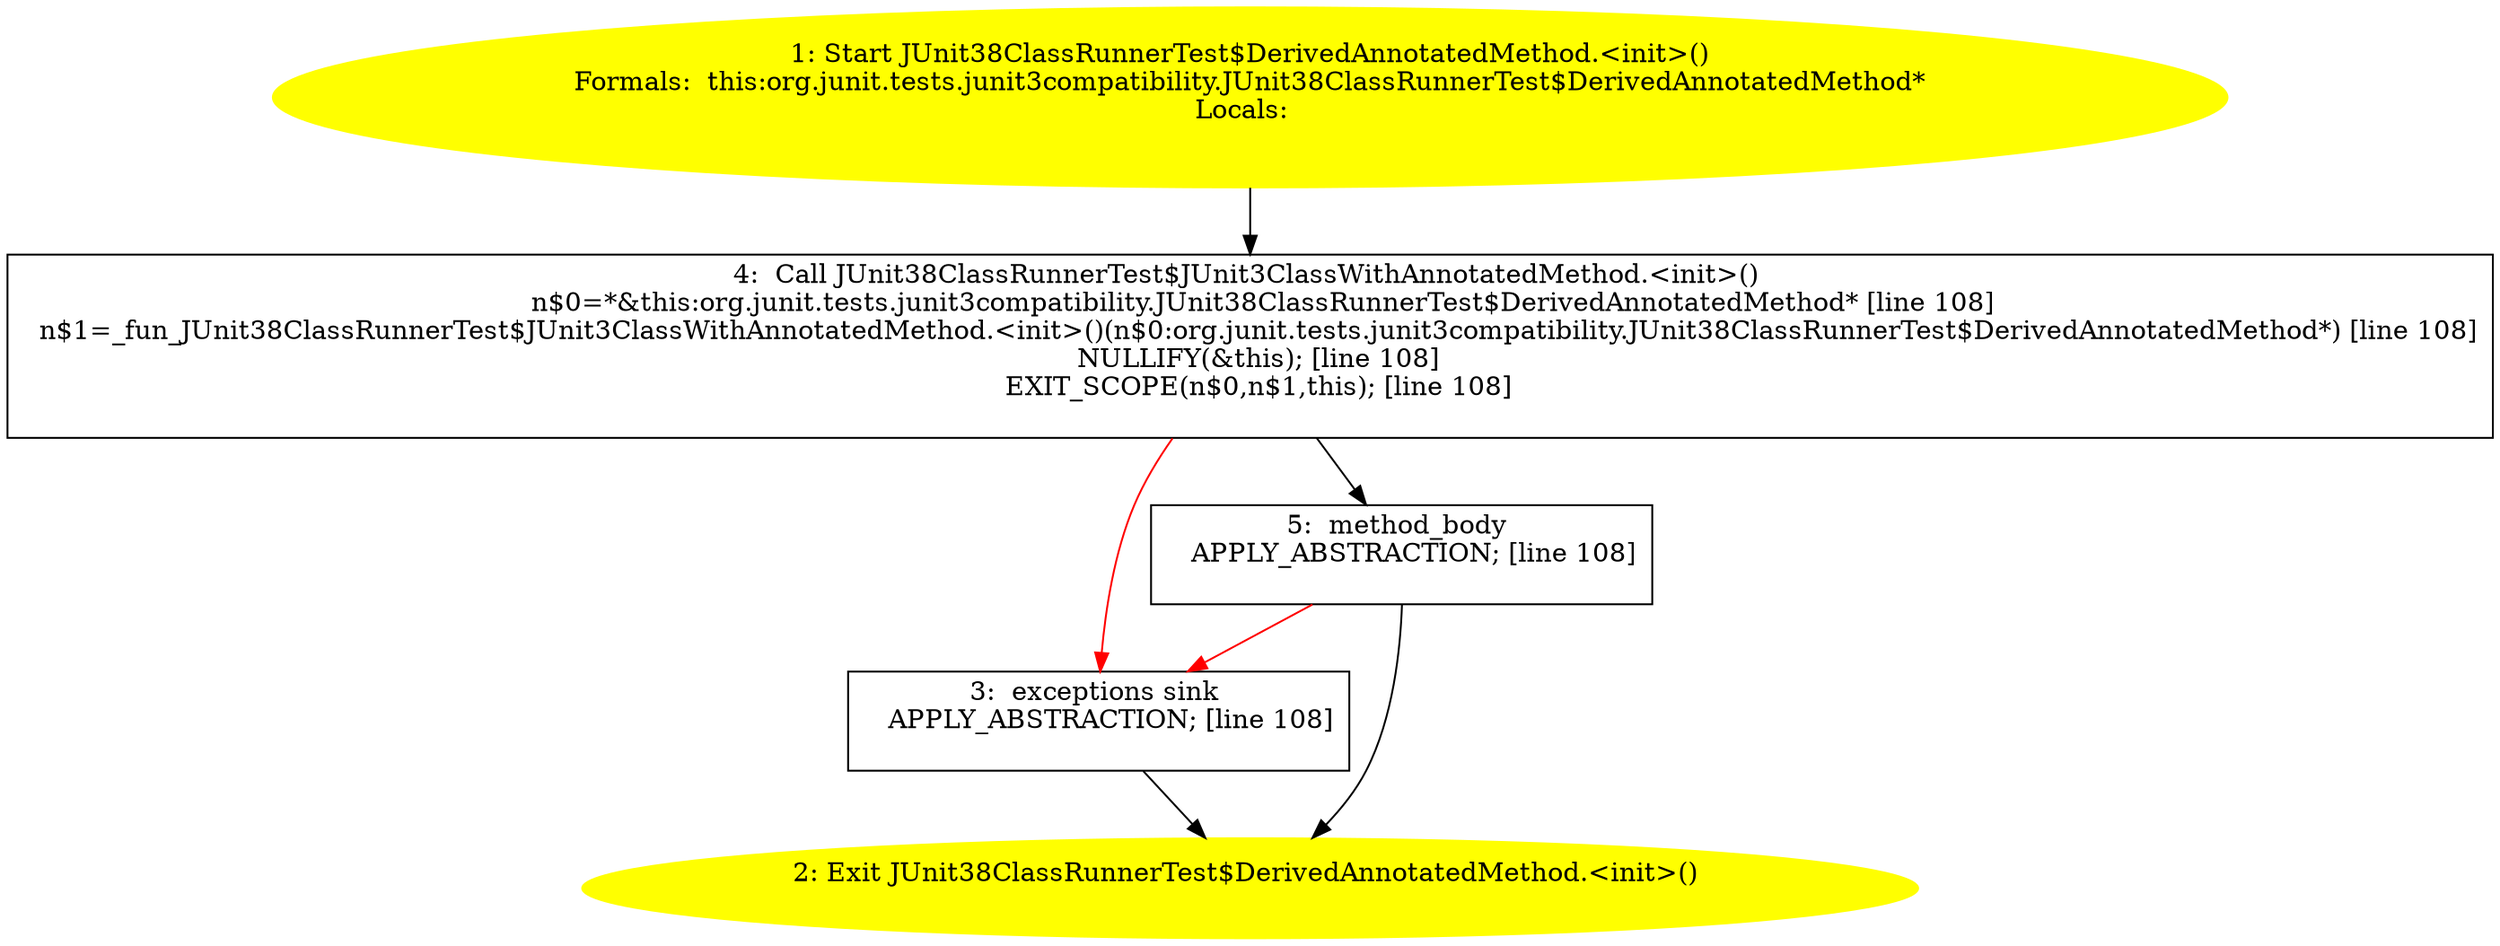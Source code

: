 /* @generated */
digraph cfg {
"org.junit.tests.junit3compatibility.JUnit38ClassRunnerTest$DerivedAnnotatedMethod.<init>().1314bc6dd4a56bf0d7da4839091cd919_1" [label="1: Start JUnit38ClassRunnerTest$DerivedAnnotatedMethod.<init>()\nFormals:  this:org.junit.tests.junit3compatibility.JUnit38ClassRunnerTest$DerivedAnnotatedMethod*\nLocals:  \n  " color=yellow style=filled]
	

	 "org.junit.tests.junit3compatibility.JUnit38ClassRunnerTest$DerivedAnnotatedMethod.<init>().1314bc6dd4a56bf0d7da4839091cd919_1" -> "org.junit.tests.junit3compatibility.JUnit38ClassRunnerTest$DerivedAnnotatedMethod.<init>().1314bc6dd4a56bf0d7da4839091cd919_4" ;
"org.junit.tests.junit3compatibility.JUnit38ClassRunnerTest$DerivedAnnotatedMethod.<init>().1314bc6dd4a56bf0d7da4839091cd919_2" [label="2: Exit JUnit38ClassRunnerTest$DerivedAnnotatedMethod.<init>() \n  " color=yellow style=filled]
	

"org.junit.tests.junit3compatibility.JUnit38ClassRunnerTest$DerivedAnnotatedMethod.<init>().1314bc6dd4a56bf0d7da4839091cd919_3" [label="3:  exceptions sink \n   APPLY_ABSTRACTION; [line 108]\n " shape="box"]
	

	 "org.junit.tests.junit3compatibility.JUnit38ClassRunnerTest$DerivedAnnotatedMethod.<init>().1314bc6dd4a56bf0d7da4839091cd919_3" -> "org.junit.tests.junit3compatibility.JUnit38ClassRunnerTest$DerivedAnnotatedMethod.<init>().1314bc6dd4a56bf0d7da4839091cd919_2" ;
"org.junit.tests.junit3compatibility.JUnit38ClassRunnerTest$DerivedAnnotatedMethod.<init>().1314bc6dd4a56bf0d7da4839091cd919_4" [label="4:  Call JUnit38ClassRunnerTest$JUnit3ClassWithAnnotatedMethod.<init>() \n   n$0=*&this:org.junit.tests.junit3compatibility.JUnit38ClassRunnerTest$DerivedAnnotatedMethod* [line 108]\n  n$1=_fun_JUnit38ClassRunnerTest$JUnit3ClassWithAnnotatedMethod.<init>()(n$0:org.junit.tests.junit3compatibility.JUnit38ClassRunnerTest$DerivedAnnotatedMethod*) [line 108]\n  NULLIFY(&this); [line 108]\n  EXIT_SCOPE(n$0,n$1,this); [line 108]\n " shape="box"]
	

	 "org.junit.tests.junit3compatibility.JUnit38ClassRunnerTest$DerivedAnnotatedMethod.<init>().1314bc6dd4a56bf0d7da4839091cd919_4" -> "org.junit.tests.junit3compatibility.JUnit38ClassRunnerTest$DerivedAnnotatedMethod.<init>().1314bc6dd4a56bf0d7da4839091cd919_5" ;
	 "org.junit.tests.junit3compatibility.JUnit38ClassRunnerTest$DerivedAnnotatedMethod.<init>().1314bc6dd4a56bf0d7da4839091cd919_4" -> "org.junit.tests.junit3compatibility.JUnit38ClassRunnerTest$DerivedAnnotatedMethod.<init>().1314bc6dd4a56bf0d7da4839091cd919_3" [color="red" ];
"org.junit.tests.junit3compatibility.JUnit38ClassRunnerTest$DerivedAnnotatedMethod.<init>().1314bc6dd4a56bf0d7da4839091cd919_5" [label="5:  method_body \n   APPLY_ABSTRACTION; [line 108]\n " shape="box"]
	

	 "org.junit.tests.junit3compatibility.JUnit38ClassRunnerTest$DerivedAnnotatedMethod.<init>().1314bc6dd4a56bf0d7da4839091cd919_5" -> "org.junit.tests.junit3compatibility.JUnit38ClassRunnerTest$DerivedAnnotatedMethod.<init>().1314bc6dd4a56bf0d7da4839091cd919_2" ;
	 "org.junit.tests.junit3compatibility.JUnit38ClassRunnerTest$DerivedAnnotatedMethod.<init>().1314bc6dd4a56bf0d7da4839091cd919_5" -> "org.junit.tests.junit3compatibility.JUnit38ClassRunnerTest$DerivedAnnotatedMethod.<init>().1314bc6dd4a56bf0d7da4839091cd919_3" [color="red" ];
}
